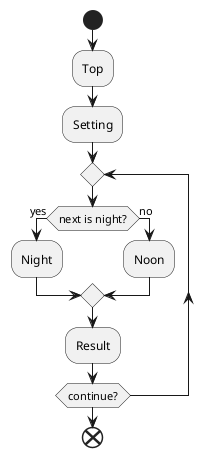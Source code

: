@startuml overview

start
:Top;
:Setting;

repeat
if (next is night?) then (yes)
  :Night;
else (no)
  :Noon;
endif
:Result;
repeat while (continue?)

end

@enduml
